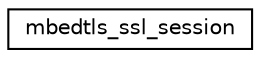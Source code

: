 digraph "Graphical Class Hierarchy"
{
 // LATEX_PDF_SIZE
  edge [fontname="Helvetica",fontsize="10",labelfontname="Helvetica",labelfontsize="10"];
  node [fontname="Helvetica",fontsize="10",shape=record];
  rankdir="LR";
  Node0 [label="mbedtls_ssl_session",height=0.2,width=0.4,color="black", fillcolor="white", style="filled",URL="$da/def/structmbedtls__ssl__session.html",tooltip=" "];
}
